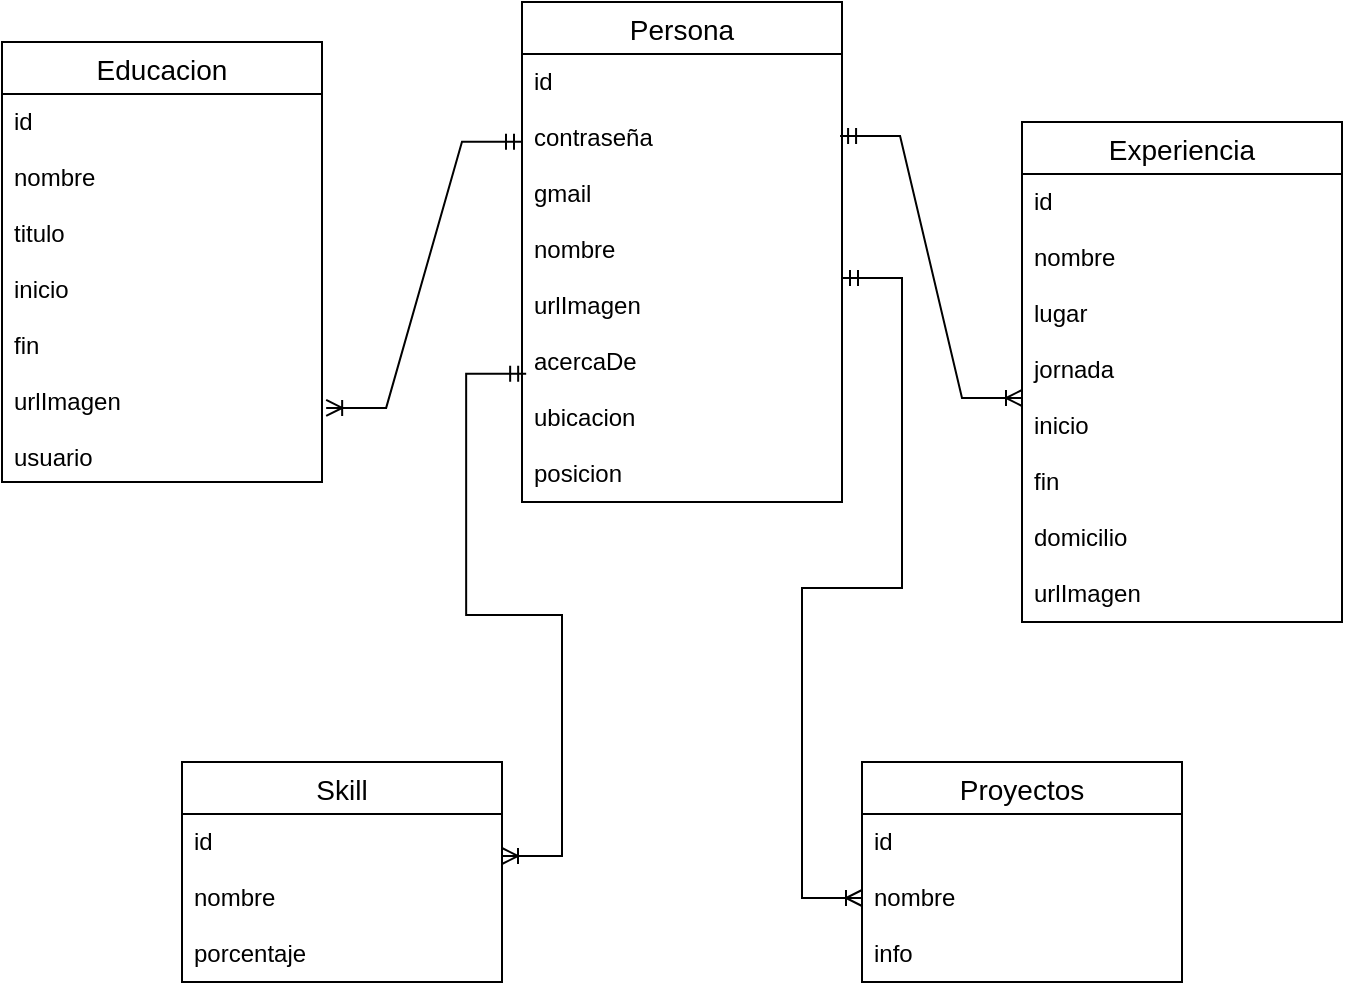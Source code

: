 <mxfile version="20.7.4" type="device"><diagram id="e8ydQqpKONEflwPSlroY" name="Página-1"><mxGraphModel dx="1386" dy="785" grid="1" gridSize="10" guides="1" tooltips="1" connect="1" arrows="1" fold="1" page="1" pageScale="1" pageWidth="827" pageHeight="1169" math="0" shadow="0"><root><mxCell id="0"/><mxCell id="1" parent="0"/><mxCell id="FFCLcnEDZy5gmnFSJeDa-2" value="Persona" style="swimlane;fontStyle=0;childLayout=stackLayout;horizontal=1;startSize=26;horizontalStack=0;resizeParent=1;resizeParentMax=0;resizeLast=0;collapsible=1;marginBottom=0;align=center;fontSize=14;" vertex="1" parent="1"><mxGeometry x="-430" y="220" width="160" height="250" as="geometry"/></mxCell><mxCell id="FFCLcnEDZy5gmnFSJeDa-3" value="id&#10;&#10;contraseña&#10;&#10;gmail&#10;&#10;nombre&#10;&#10;urlImagen&#10;&#10;acercaDe&#10;&#10;ubicacion&#10;&#10;posicion" style="text;strokeColor=none;fillColor=none;spacingLeft=4;spacingRight=4;overflow=hidden;rotatable=0;points=[[0,0.5],[1,0.5]];portConstraint=eastwest;fontSize=12;" vertex="1" parent="FFCLcnEDZy5gmnFSJeDa-2"><mxGeometry y="26" width="160" height="224" as="geometry"/></mxCell><mxCell id="FFCLcnEDZy5gmnFSJeDa-6" value="Educacion" style="swimlane;fontStyle=0;childLayout=stackLayout;horizontal=1;startSize=26;horizontalStack=0;resizeParent=1;resizeParentMax=0;resizeLast=0;collapsible=1;marginBottom=0;align=center;fontSize=14;" vertex="1" parent="1"><mxGeometry x="-690" y="240" width="160" height="220" as="geometry"/></mxCell><mxCell id="FFCLcnEDZy5gmnFSJeDa-7" value="id&#10;&#10;nombre&#10;&#10;titulo&#10;&#10;inicio&#10;&#10;fin&#10;&#10;urlImagen&#10;&#10;usuario" style="text;strokeColor=none;fillColor=none;spacingLeft=4;spacingRight=4;overflow=hidden;rotatable=0;points=[[0,0.5],[1,0.5]];portConstraint=eastwest;fontSize=12;" vertex="1" parent="FFCLcnEDZy5gmnFSJeDa-6"><mxGeometry y="26" width="160" height="194" as="geometry"/></mxCell><mxCell id="FFCLcnEDZy5gmnFSJeDa-11" value="" style="edgeStyle=entityRelationEdgeStyle;fontSize=12;html=1;endArrow=ERoneToMany;startArrow=ERmandOne;rounded=0;entryX=1.013;entryY=0.809;entryDx=0;entryDy=0;entryPerimeter=0;exitX=0;exitY=0.196;exitDx=0;exitDy=0;exitPerimeter=0;" edge="1" parent="1" source="FFCLcnEDZy5gmnFSJeDa-3" target="FFCLcnEDZy5gmnFSJeDa-7"><mxGeometry width="100" height="100" relative="1" as="geometry"><mxPoint x="-530" y="450" as="sourcePoint"/><mxPoint x="-410" y="410" as="targetPoint"/></mxGeometry></mxCell><mxCell id="FFCLcnEDZy5gmnFSJeDa-12" value="Experiencia" style="swimlane;fontStyle=0;childLayout=stackLayout;horizontal=1;startSize=26;horizontalStack=0;resizeParent=1;resizeParentMax=0;resizeLast=0;collapsible=1;marginBottom=0;align=center;fontSize=14;" vertex="1" parent="1"><mxGeometry x="-180" y="280" width="160" height="250" as="geometry"/></mxCell><mxCell id="FFCLcnEDZy5gmnFSJeDa-13" value="id&#10;&#10;nombre&#10;&#10;lugar&#10;&#10;jornada&#10;&#10;inicio&#10;&#10;fin&#10;&#10;domicilio&#10;&#10;urlImagen" style="text;strokeColor=none;fillColor=none;spacingLeft=4;spacingRight=4;overflow=hidden;rotatable=0;points=[[0,0.5],[1,0.5]];portConstraint=eastwest;fontSize=12;" vertex="1" parent="FFCLcnEDZy5gmnFSJeDa-12"><mxGeometry y="26" width="160" height="224" as="geometry"/></mxCell><mxCell id="FFCLcnEDZy5gmnFSJeDa-16" value="" style="edgeStyle=entityRelationEdgeStyle;fontSize=12;html=1;endArrow=ERoneToMany;startArrow=ERmandOne;rounded=0;entryX=0;entryY=0.5;entryDx=0;entryDy=0;exitX=0.994;exitY=0.183;exitDx=0;exitDy=0;exitPerimeter=0;" edge="1" parent="1" source="FFCLcnEDZy5gmnFSJeDa-3" target="FFCLcnEDZy5gmnFSJeDa-13"><mxGeometry width="100" height="100" relative="1" as="geometry"><mxPoint x="-370" y="450" as="sourcePoint"/><mxPoint x="-270" y="350" as="targetPoint"/></mxGeometry></mxCell><mxCell id="FFCLcnEDZy5gmnFSJeDa-17" value="Skill" style="swimlane;fontStyle=0;childLayout=stackLayout;horizontal=1;startSize=26;horizontalStack=0;resizeParent=1;resizeParentMax=0;resizeLast=0;collapsible=1;marginBottom=0;align=center;fontSize=14;" vertex="1" parent="1"><mxGeometry x="-600" y="600" width="160" height="110" as="geometry"/></mxCell><mxCell id="FFCLcnEDZy5gmnFSJeDa-18" value="id&#10;&#10;nombre&#10;&#10;porcentaje" style="text;strokeColor=none;fillColor=none;spacingLeft=4;spacingRight=4;overflow=hidden;rotatable=0;points=[[0,0.5],[1,0.5]];portConstraint=eastwest;fontSize=12;" vertex="1" parent="FFCLcnEDZy5gmnFSJeDa-17"><mxGeometry y="26" width="160" height="84" as="geometry"/></mxCell><mxCell id="FFCLcnEDZy5gmnFSJeDa-26" value="Proyectos" style="swimlane;fontStyle=0;childLayout=stackLayout;horizontal=1;startSize=26;horizontalStack=0;resizeParent=1;resizeParentMax=0;resizeLast=0;collapsible=1;marginBottom=0;align=center;fontSize=14;" vertex="1" parent="1"><mxGeometry x="-260" y="600" width="160" height="110" as="geometry"/></mxCell><mxCell id="FFCLcnEDZy5gmnFSJeDa-27" value="id&#10;&#10;nombre&#10;&#10;info" style="text;strokeColor=none;fillColor=none;spacingLeft=4;spacingRight=4;overflow=hidden;rotatable=0;points=[[0,0.5],[1,0.5]];portConstraint=eastwest;fontSize=12;" vertex="1" parent="FFCLcnEDZy5gmnFSJeDa-26"><mxGeometry y="26" width="160" height="84" as="geometry"/></mxCell><mxCell id="FFCLcnEDZy5gmnFSJeDa-30" value="" style="edgeStyle=entityRelationEdgeStyle;fontSize=12;html=1;endArrow=ERoneToMany;startArrow=ERmandOne;rounded=0;entryX=0;entryY=0.5;entryDx=0;entryDy=0;" edge="1" parent="1" source="FFCLcnEDZy5gmnFSJeDa-3" target="FFCLcnEDZy5gmnFSJeDa-27"><mxGeometry width="100" height="100" relative="1" as="geometry"><mxPoint x="-370" y="550" as="sourcePoint"/><mxPoint x="-270" y="450" as="targetPoint"/></mxGeometry></mxCell><mxCell id="FFCLcnEDZy5gmnFSJeDa-21" value="" style="edgeStyle=entityRelationEdgeStyle;fontSize=12;html=1;endArrow=ERoneToMany;startArrow=ERmandOne;rounded=0;exitX=0.013;exitY=0.714;exitDx=0;exitDy=0;exitPerimeter=0;entryX=1;entryY=0.25;entryDx=0;entryDy=0;entryPerimeter=0;" edge="1" parent="1" source="FFCLcnEDZy5gmnFSJeDa-3" target="FFCLcnEDZy5gmnFSJeDa-18"><mxGeometry width="100" height="100" relative="1" as="geometry"><mxPoint x="-370" y="550" as="sourcePoint"/><mxPoint x="-430" y="420" as="targetPoint"/></mxGeometry></mxCell></root></mxGraphModel></diagram></mxfile>
